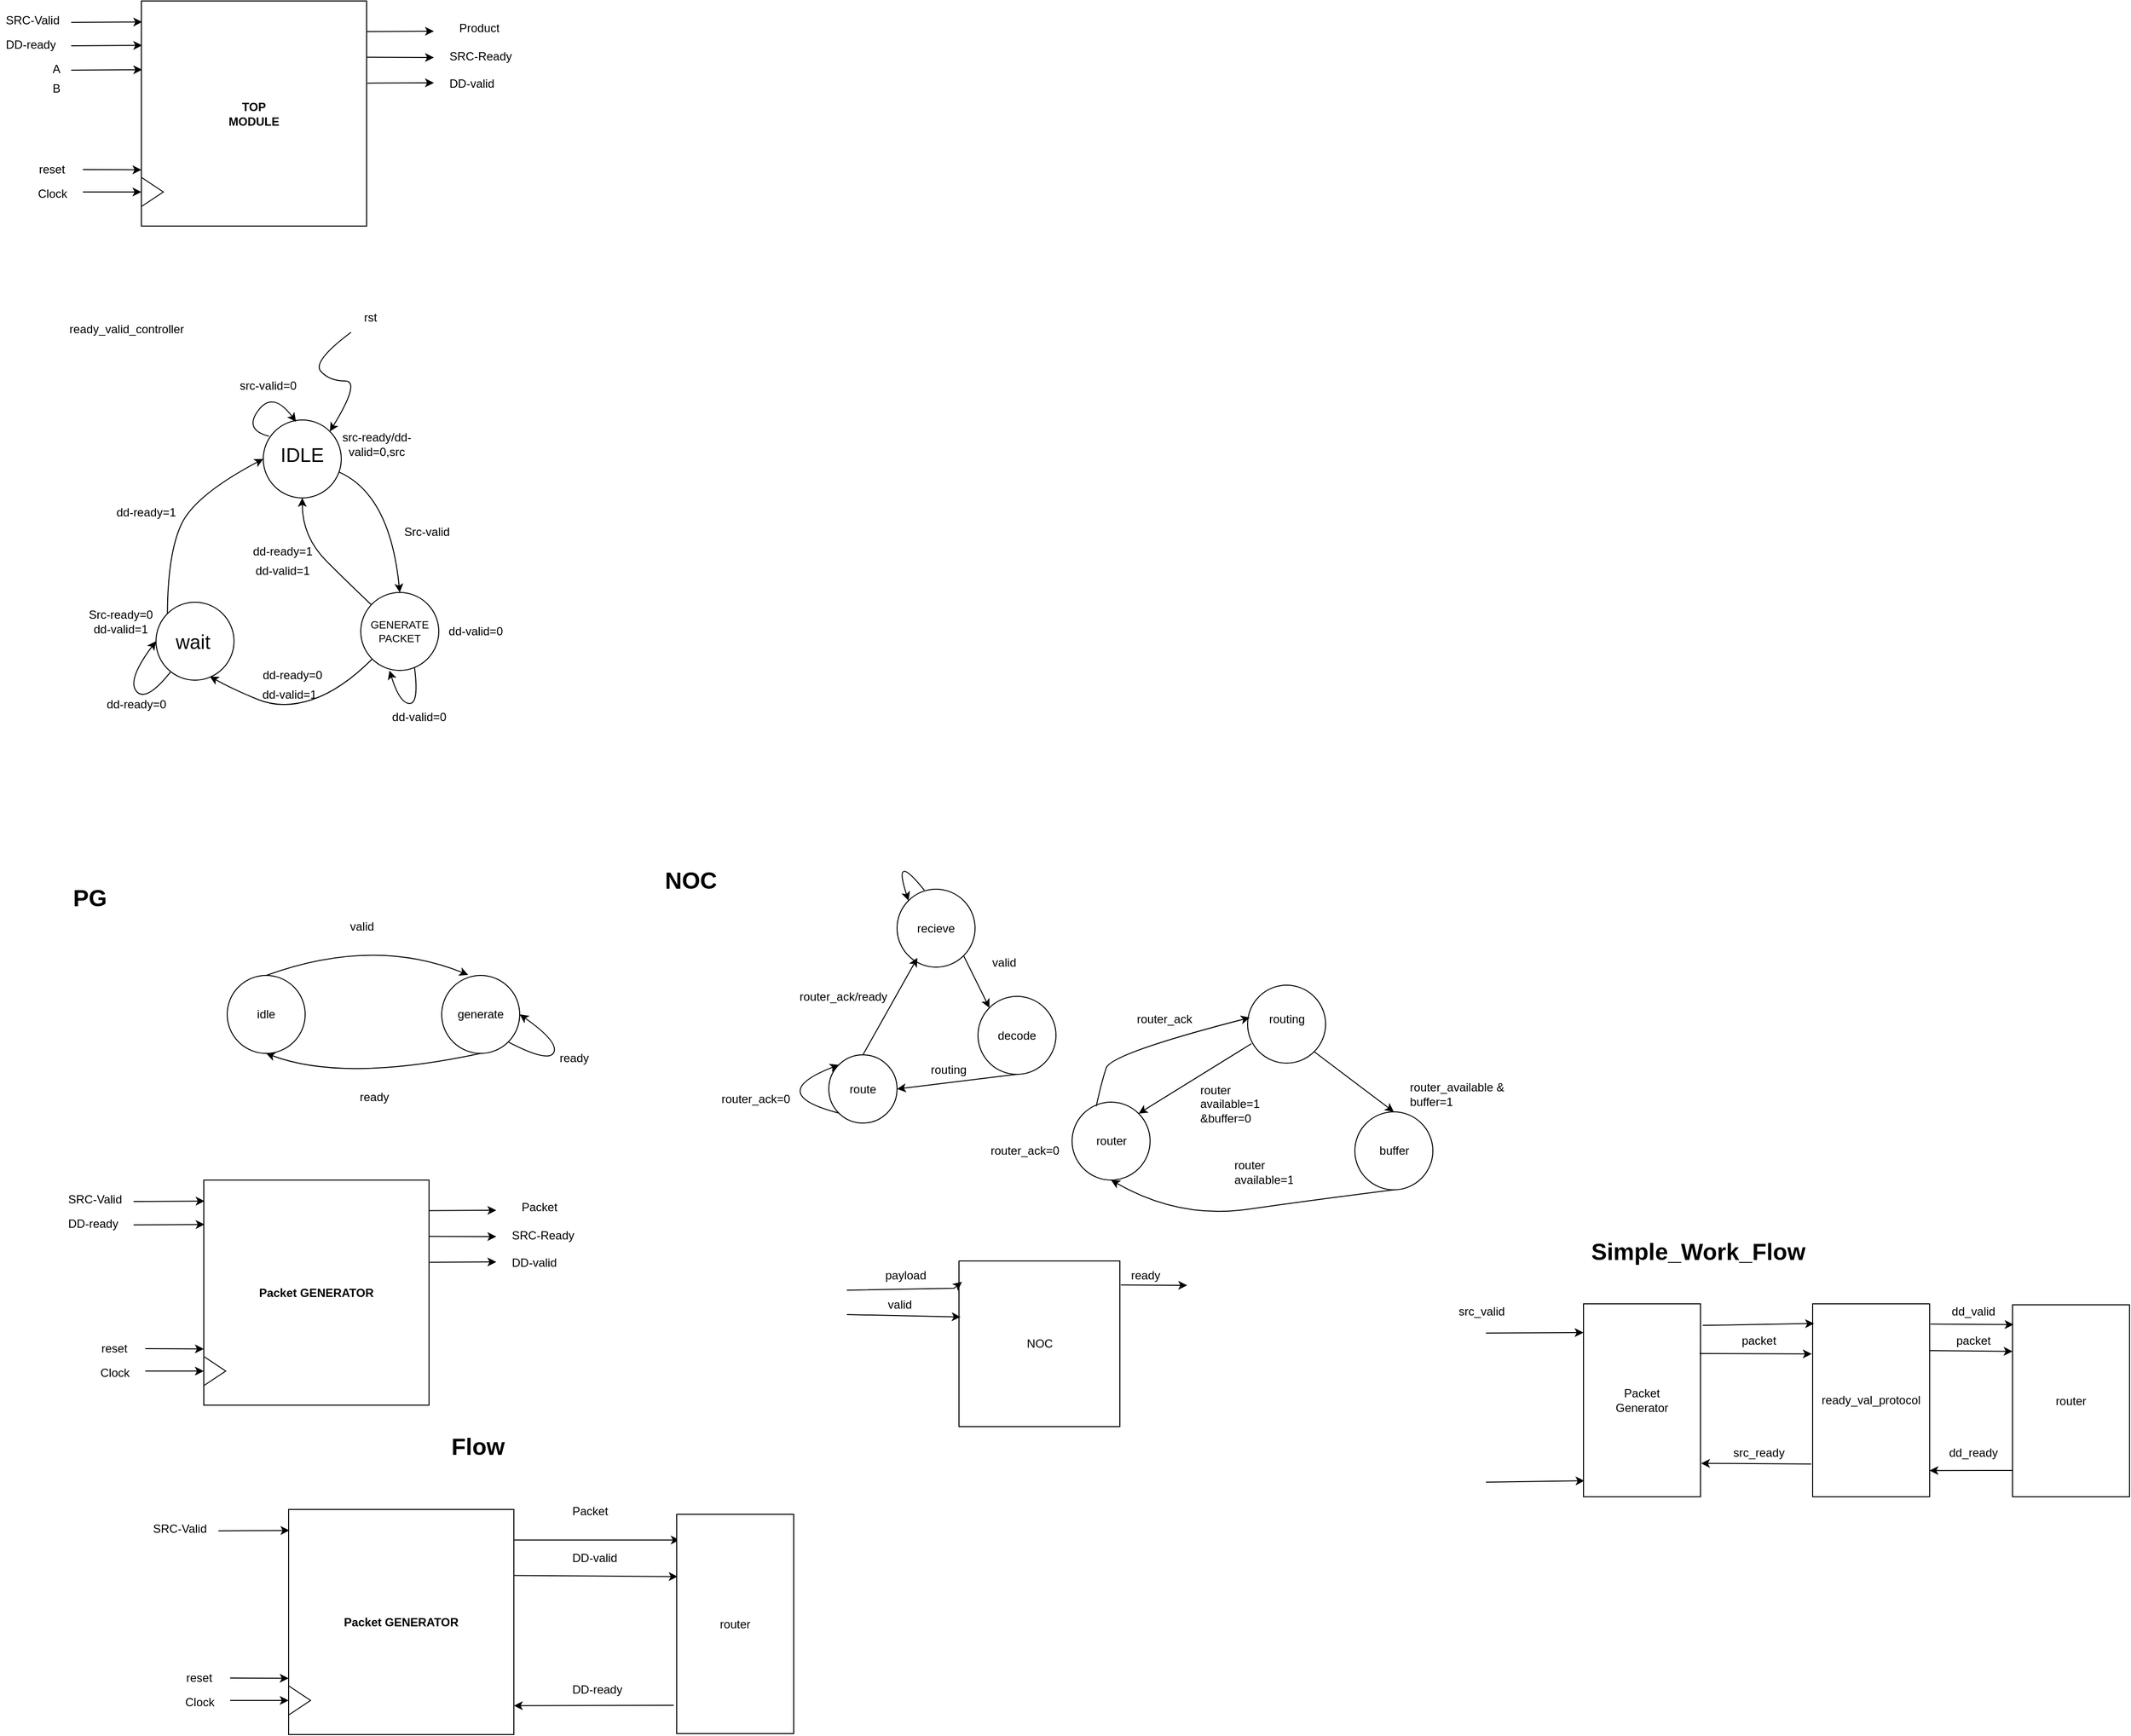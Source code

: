 <mxfile version="24.7.8" pages="2">
  <diagram id="k5SQIRsSS-ZeWZFTUOAK" name="Page-1">
    <mxGraphModel dx="650" dy="-304" grid="1" gridSize="10" guides="1" tooltips="1" connect="1" arrows="1" fold="1" page="1" pageScale="1" pageWidth="850" pageHeight="1100" math="0" shadow="0">
      <root>
        <mxCell id="0" />
        <mxCell id="1" parent="0" />
        <mxCell id="781n41KY0jJ_0NrH-mmT-1" value="TOP&lt;div&gt;MODULE&lt;/div&gt;" style="whiteSpace=wrap;html=1;aspect=fixed;fontStyle=1" vertex="1" parent="1">
          <mxGeometry x="1095" y="1350" width="231" height="231" as="geometry" />
        </mxCell>
        <mxCell id="781n41KY0jJ_0NrH-mmT-2" value="" style="triangle;whiteSpace=wrap;html=1;" vertex="1" parent="1">
          <mxGeometry x="1095" y="1531" width="22.5" height="30" as="geometry" />
        </mxCell>
        <mxCell id="781n41KY0jJ_0NrH-mmT-3" value="" style="endArrow=classic;html=1;rounded=0;entryX=0;entryY=0.5;entryDx=0;entryDy=0;" edge="1" parent="1" target="781n41KY0jJ_0NrH-mmT-2">
          <mxGeometry width="50" height="50" relative="1" as="geometry">
            <mxPoint x="1035" y="1546" as="sourcePoint" />
            <mxPoint x="1035" y="1540" as="targetPoint" />
          </mxGeometry>
        </mxCell>
        <mxCell id="781n41KY0jJ_0NrH-mmT-4" value="" style="endArrow=classic;html=1;rounded=0;entryX=0;entryY=0.75;entryDx=0;entryDy=0;" edge="1" parent="1" target="781n41KY0jJ_0NrH-mmT-1">
          <mxGeometry width="50" height="50" relative="1" as="geometry">
            <mxPoint x="1035" y="1523" as="sourcePoint" />
            <mxPoint x="1045" y="1481" as="targetPoint" />
          </mxGeometry>
        </mxCell>
        <mxCell id="781n41KY0jJ_0NrH-mmT-5" value="" style="endArrow=classic;html=1;rounded=0;exitX=0.999;exitY=0.136;exitDx=0;exitDy=0;exitPerimeter=0;" edge="1" parent="1" source="781n41KY0jJ_0NrH-mmT-1">
          <mxGeometry width="50" height="50" relative="1" as="geometry">
            <mxPoint x="1380" y="1440" as="sourcePoint" />
            <mxPoint x="1395" y="1381" as="targetPoint" />
          </mxGeometry>
        </mxCell>
        <mxCell id="781n41KY0jJ_0NrH-mmT-6" value="" style="endArrow=classic;html=1;rounded=0;exitX=1;exitY=0.25;exitDx=0;exitDy=0;" edge="1" parent="1" source="781n41KY0jJ_0NrH-mmT-1">
          <mxGeometry width="50" height="50" relative="1" as="geometry">
            <mxPoint x="1385" y="1490" as="sourcePoint" />
            <mxPoint x="1395" y="1408" as="targetPoint" />
          </mxGeometry>
        </mxCell>
        <mxCell id="781n41KY0jJ_0NrH-mmT-7" value="" style="endArrow=classic;html=1;rounded=0;exitX=1.003;exitY=0.365;exitDx=0;exitDy=0;exitPerimeter=0;" edge="1" parent="1" source="781n41KY0jJ_0NrH-mmT-1">
          <mxGeometry width="50" height="50" relative="1" as="geometry">
            <mxPoint x="1380" y="1510" as="sourcePoint" />
            <mxPoint x="1395" y="1434" as="targetPoint" />
          </mxGeometry>
        </mxCell>
        <mxCell id="781n41KY0jJ_0NrH-mmT-8" value="Product" style="text;strokeColor=none;fillColor=none;align=left;verticalAlign=middle;spacingLeft=4;spacingRight=4;overflow=hidden;points=[[0,0.5],[1,0.5]];portConstraint=eastwest;rotatable=0;whiteSpace=wrap;html=1;" vertex="1" parent="1">
          <mxGeometry x="1415" y="1363" width="80" height="30" as="geometry" />
        </mxCell>
        <mxCell id="781n41KY0jJ_0NrH-mmT-9" value="SRC-Ready" style="text;strokeColor=none;fillColor=none;align=left;verticalAlign=middle;spacingLeft=4;spacingRight=4;overflow=hidden;points=[[0,0.5],[1,0.5]];portConstraint=eastwest;rotatable=0;whiteSpace=wrap;html=1;" vertex="1" parent="1">
          <mxGeometry x="1405" y="1392" width="80" height="30" as="geometry" />
        </mxCell>
        <mxCell id="781n41KY0jJ_0NrH-mmT-10" value="DD-valid" style="text;strokeColor=none;fillColor=none;align=left;verticalAlign=middle;spacingLeft=4;spacingRight=4;overflow=hidden;points=[[0,0.5],[1,0.5]];portConstraint=eastwest;rotatable=0;whiteSpace=wrap;html=1;" vertex="1" parent="1">
          <mxGeometry x="1405" y="1420" width="80" height="30" as="geometry" />
        </mxCell>
        <mxCell id="781n41KY0jJ_0NrH-mmT-11" value="" style="endArrow=classic;html=1;rounded=0;entryX=0.012;entryY=0.617;entryDx=0;entryDy=0;entryPerimeter=0;" edge="1" parent="1">
          <mxGeometry width="50" height="50" relative="1" as="geometry">
            <mxPoint x="1023" y="1372" as="sourcePoint" />
            <mxPoint x="1095.772" y="1371.527" as="targetPoint" />
          </mxGeometry>
        </mxCell>
        <mxCell id="781n41KY0jJ_0NrH-mmT-12" value="" style="endArrow=classic;html=1;rounded=0;entryX=0.012;entryY=0.617;entryDx=0;entryDy=0;entryPerimeter=0;" edge="1" parent="1">
          <mxGeometry width="50" height="50" relative="1" as="geometry">
            <mxPoint x="1023" y="1396" as="sourcePoint" />
            <mxPoint x="1095.772" y="1395.527" as="targetPoint" />
          </mxGeometry>
        </mxCell>
        <mxCell id="781n41KY0jJ_0NrH-mmT-13" value="" style="endArrow=classic;html=1;rounded=0;entryX=0.012;entryY=0.617;entryDx=0;entryDy=0;entryPerimeter=0;" edge="1" parent="1">
          <mxGeometry width="50" height="50" relative="1" as="geometry">
            <mxPoint x="1023" y="1421" as="sourcePoint" />
            <mxPoint x="1095.772" y="1420.527" as="targetPoint" />
          </mxGeometry>
        </mxCell>
        <mxCell id="781n41KY0jJ_0NrH-mmT-15" value="Clock" style="text;strokeColor=none;fillColor=none;align=left;verticalAlign=middle;spacingLeft=4;spacingRight=4;overflow=hidden;points=[[0,0.5],[1,0.5]];portConstraint=eastwest;rotatable=0;whiteSpace=wrap;html=1;" vertex="1" parent="1">
          <mxGeometry x="983" y="1533" width="40" height="29" as="geometry" />
        </mxCell>
        <mxCell id="781n41KY0jJ_0NrH-mmT-16" value="reset" style="text;strokeColor=none;fillColor=none;align=left;verticalAlign=middle;spacingLeft=4;spacingRight=4;overflow=hidden;points=[[0,0.5],[1,0.5]];portConstraint=eastwest;rotatable=0;whiteSpace=wrap;html=1;" vertex="1" parent="1">
          <mxGeometry x="984" y="1508" width="40" height="29" as="geometry" />
        </mxCell>
        <mxCell id="781n41KY0jJ_0NrH-mmT-17" value="SRC-Valid" style="text;strokeColor=none;fillColor=none;align=left;verticalAlign=middle;spacingLeft=4;spacingRight=4;overflow=hidden;points=[[0,0.5],[1,0.5]];portConstraint=eastwest;rotatable=0;whiteSpace=wrap;html=1;" vertex="1" parent="1">
          <mxGeometry x="950" y="1355" width="80" height="30" as="geometry" />
        </mxCell>
        <mxCell id="781n41KY0jJ_0NrH-mmT-18" value="DD-ready" style="text;strokeColor=none;fillColor=none;align=left;verticalAlign=middle;spacingLeft=4;spacingRight=4;overflow=hidden;points=[[0,0.5],[1,0.5]];portConstraint=eastwest;rotatable=0;whiteSpace=wrap;html=1;" vertex="1" parent="1">
          <mxGeometry x="950" y="1380" width="64" height="30" as="geometry" />
        </mxCell>
        <mxCell id="781n41KY0jJ_0NrH-mmT-19" value="A" style="text;strokeColor=none;fillColor=none;align=left;verticalAlign=middle;spacingLeft=4;spacingRight=4;overflow=hidden;points=[[0,0.5],[1,0.5]];portConstraint=eastwest;rotatable=0;whiteSpace=wrap;html=1;" vertex="1" parent="1">
          <mxGeometry x="998" y="1410" width="25" height="20" as="geometry" />
        </mxCell>
        <mxCell id="781n41KY0jJ_0NrH-mmT-20" value="B" style="text;strokeColor=none;fillColor=none;align=left;verticalAlign=middle;spacingLeft=4;spacingRight=4;overflow=hidden;points=[[0,0.5],[1,0.5]];portConstraint=eastwest;rotatable=0;whiteSpace=wrap;html=1;" vertex="1" parent="1">
          <mxGeometry x="998" y="1430" width="25" height="20" as="geometry" />
        </mxCell>
        <mxCell id="781n41KY0jJ_0NrH-mmT-21" value="" style="ellipse;whiteSpace=wrap;html=1;aspect=fixed;" vertex="1" parent="1">
          <mxGeometry x="1220" y="1780" width="80" height="80" as="geometry" />
        </mxCell>
        <mxCell id="781n41KY0jJ_0NrH-mmT-22" value="" style="ellipse;whiteSpace=wrap;html=1;aspect=fixed;" vertex="1" parent="1">
          <mxGeometry x="1320" y="1957" width="80" height="80" as="geometry" />
        </mxCell>
        <mxCell id="781n41KY0jJ_0NrH-mmT-23" value="" style="ellipse;whiteSpace=wrap;html=1;aspect=fixed;" vertex="1" parent="1">
          <mxGeometry x="1110" y="1967" width="80" height="80" as="geometry" />
        </mxCell>
        <mxCell id="781n41KY0jJ_0NrH-mmT-24" value="" style="curved=1;endArrow=classic;html=1;rounded=0;exitX=0.975;exitY=0.67;exitDx=0;exitDy=0;exitPerimeter=0;entryX=0.5;entryY=0;entryDx=0;entryDy=0;" edge="1" parent="1" source="781n41KY0jJ_0NrH-mmT-21" target="781n41KY0jJ_0NrH-mmT-22">
          <mxGeometry width="50" height="50" relative="1" as="geometry">
            <mxPoint x="1360" y="1873" as="sourcePoint" />
            <mxPoint x="1410" y="1823" as="targetPoint" />
            <Array as="points">
              <mxPoint x="1350" y="1857" />
            </Array>
          </mxGeometry>
        </mxCell>
        <mxCell id="781n41KY0jJ_0NrH-mmT-25" value="" style="curved=1;endArrow=classic;html=1;rounded=0;entryX=0.69;entryY=0.953;entryDx=0;entryDy=0;entryPerimeter=0;" edge="1" parent="1" source="781n41KY0jJ_0NrH-mmT-22" target="781n41KY0jJ_0NrH-mmT-23">
          <mxGeometry width="50" height="50" relative="1" as="geometry">
            <mxPoint x="1220" y="2047" as="sourcePoint" />
            <mxPoint x="1270" y="1997" as="targetPoint" />
            <Array as="points">
              <mxPoint x="1300" y="2057" />
              <mxPoint x="1240" y="2077" />
              <mxPoint x="1190" y="2057" />
            </Array>
          </mxGeometry>
        </mxCell>
        <mxCell id="781n41KY0jJ_0NrH-mmT-26" value="" style="curved=1;endArrow=classic;html=1;rounded=0;entryX=0;entryY=0.5;entryDx=0;entryDy=0;exitX=0;exitY=0;exitDx=0;exitDy=0;" edge="1" parent="1" source="781n41KY0jJ_0NrH-mmT-23" target="781n41KY0jJ_0NrH-mmT-21">
          <mxGeometry width="50" height="50" relative="1" as="geometry">
            <mxPoint x="1080" y="1947" as="sourcePoint" />
            <mxPoint x="1170" y="1847" as="targetPoint" />
            <Array as="points">
              <mxPoint x="1122" y="1917" />
              <mxPoint x="1150" y="1857" />
            </Array>
          </mxGeometry>
        </mxCell>
        <mxCell id="781n41KY0jJ_0NrH-mmT-27" value="" style="curved=1;endArrow=classic;html=1;rounded=0;entryX=0;entryY=0.5;entryDx=0;entryDy=0;" edge="1" parent="1" source="781n41KY0jJ_0NrH-mmT-23" target="781n41KY0jJ_0NrH-mmT-23">
          <mxGeometry width="50" height="50" relative="1" as="geometry">
            <mxPoint x="1070" y="2097" as="sourcePoint" />
            <mxPoint x="1120" y="2047" as="targetPoint" />
            <Array as="points">
              <mxPoint x="1100" y="2070" />
              <mxPoint x="1080" y="2047" />
            </Array>
          </mxGeometry>
        </mxCell>
        <mxCell id="781n41KY0jJ_0NrH-mmT-28" value="" style="curved=1;endArrow=classic;html=1;rounded=0;entryX=0.42;entryY=0.023;entryDx=0;entryDy=0;entryPerimeter=0;exitX=0.073;exitY=0.208;exitDx=0;exitDy=0;exitPerimeter=0;" edge="1" parent="1" source="781n41KY0jJ_0NrH-mmT-21" target="781n41KY0jJ_0NrH-mmT-21">
          <mxGeometry width="50" height="50" relative="1" as="geometry">
            <mxPoint x="1220" y="1790" as="sourcePoint" />
            <mxPoint x="1260" y="1750" as="targetPoint" />
            <Array as="points">
              <mxPoint x="1200" y="1790" />
              <mxPoint x="1230" y="1750" />
            </Array>
          </mxGeometry>
        </mxCell>
        <mxCell id="781n41KY0jJ_0NrH-mmT-29" value="src-valid=0" style="text;html=1;align=center;verticalAlign=middle;whiteSpace=wrap;rounded=0;" vertex="1" parent="1">
          <mxGeometry x="1190" y="1730" width="70" height="30" as="geometry" />
        </mxCell>
        <mxCell id="781n41KY0jJ_0NrH-mmT-30" value="" style="curved=1;endArrow=classic;html=1;rounded=0;entryX=0.5;entryY=1;entryDx=0;entryDy=0;" edge="1" parent="1" source="781n41KY0jJ_0NrH-mmT-22" target="781n41KY0jJ_0NrH-mmT-21">
          <mxGeometry width="50" height="50" relative="1" as="geometry">
            <mxPoint x="1260" y="1950" as="sourcePoint" />
            <mxPoint x="1310" y="1900" as="targetPoint" />
            <Array as="points">
              <mxPoint x="1310" y="1950" />
              <mxPoint x="1260" y="1900" />
            </Array>
          </mxGeometry>
        </mxCell>
        <mxCell id="781n41KY0jJ_0NrH-mmT-32" value="" style="curved=1;endArrow=classic;html=1;rounded=0;entryX=1;entryY=0;entryDx=0;entryDy=0;" edge="1" parent="1" target="781n41KY0jJ_0NrH-mmT-21">
          <mxGeometry width="50" height="50" relative="1" as="geometry">
            <mxPoint x="1310" y="1690" as="sourcePoint" />
            <mxPoint x="1360" y="1650" as="targetPoint" />
            <Array as="points">
              <mxPoint x="1270" y="1720" />
              <mxPoint x="1288" y="1740" />
              <mxPoint x="1320" y="1740" />
            </Array>
          </mxGeometry>
        </mxCell>
        <mxCell id="781n41KY0jJ_0NrH-mmT-33" value="rst" style="text;html=1;align=center;verticalAlign=middle;whiteSpace=wrap;rounded=0;" vertex="1" parent="1">
          <mxGeometry x="1300" y="1660" width="60" height="30" as="geometry" />
        </mxCell>
        <mxCell id="781n41KY0jJ_0NrH-mmT-34" value="Src-valid" style="text;html=1;align=center;verticalAlign=middle;whiteSpace=wrap;rounded=0;" vertex="1" parent="1">
          <mxGeometry x="1348" y="1880" width="80" height="30" as="geometry" />
        </mxCell>
        <mxCell id="781n41KY0jJ_0NrH-mmT-35" value="&lt;div&gt;dd-valid=0&lt;/div&gt;" style="text;html=1;align=center;verticalAlign=middle;whiteSpace=wrap;rounded=0;" vertex="1" parent="1">
          <mxGeometry x="1378" y="1982" width="120" height="30" as="geometry" />
        </mxCell>
        <mxCell id="781n41KY0jJ_0NrH-mmT-36" value="dd-ready=1" style="text;html=1;align=center;verticalAlign=middle;whiteSpace=wrap;rounded=0;" vertex="1" parent="1">
          <mxGeometry x="1200" y="1900" width="80" height="30" as="geometry" />
        </mxCell>
        <mxCell id="781n41KY0jJ_0NrH-mmT-37" value="dd-valid=1" style="text;html=1;align=center;verticalAlign=middle;whiteSpace=wrap;rounded=0;" vertex="1" parent="1">
          <mxGeometry x="1200" y="1920" width="80" height="30" as="geometry" />
        </mxCell>
        <mxCell id="781n41KY0jJ_0NrH-mmT-38" value="src-ready/&lt;span style=&quot;background-color: initial;&quot;&gt;dd-valid=0,src&lt;/span&gt;" style="text;html=1;align=center;verticalAlign=middle;whiteSpace=wrap;rounded=0;" vertex="1" parent="1">
          <mxGeometry x="1290" y="1790" width="93" height="30" as="geometry" />
        </mxCell>
        <mxCell id="781n41KY0jJ_0NrH-mmT-39" value="IDLE" style="text;html=1;align=center;verticalAlign=middle;whiteSpace=wrap;rounded=0;fontSize=20;" vertex="1" parent="1">
          <mxGeometry x="1230" y="1800" width="60" height="30" as="geometry" />
        </mxCell>
        <mxCell id="781n41KY0jJ_0NrH-mmT-40" value="GENERATE&lt;div style=&quot;font-size: 11px;&quot;&gt;PACKET&lt;/div&gt;" style="text;html=1;align=center;verticalAlign=middle;whiteSpace=wrap;rounded=0;fontSize=11;" vertex="1" parent="1">
          <mxGeometry x="1335" y="1988" width="50" height="18" as="geometry" />
        </mxCell>
        <mxCell id="781n41KY0jJ_0NrH-mmT-42" value="wait" style="text;html=1;align=center;verticalAlign=middle;whiteSpace=wrap;rounded=0;fontSize=20;" vertex="1" parent="1">
          <mxGeometry x="1117.5" y="1992" width="60" height="30" as="geometry" />
        </mxCell>
        <mxCell id="781n41KY0jJ_0NrH-mmT-43" value="" style="curved=1;endArrow=classic;html=1;rounded=0;exitX=0.688;exitY=0.943;exitDx=0;exitDy=0;exitPerimeter=0;entryX=0.368;entryY=0.99;entryDx=0;entryDy=0;entryPerimeter=0;" edge="1" parent="1">
          <mxGeometry width="50" height="50" relative="1" as="geometry">
            <mxPoint x="1375.04" y="2033.44" as="sourcePoint" />
            <mxPoint x="1349.44" y="2037.2" as="targetPoint" />
            <Array as="points">
              <mxPoint x="1380" y="2071" />
              <mxPoint x="1360" y="2071" />
            </Array>
          </mxGeometry>
        </mxCell>
        <mxCell id="781n41KY0jJ_0NrH-mmT-44" value="dd-valid=0" style="text;html=1;align=center;verticalAlign=middle;whiteSpace=wrap;rounded=0;" vertex="1" parent="1">
          <mxGeometry x="1340" y="2070" width="80" height="30" as="geometry" />
        </mxCell>
        <mxCell id="781n41KY0jJ_0NrH-mmT-45" value="dd-valid=1" style="text;html=1;align=center;verticalAlign=middle;whiteSpace=wrap;rounded=0;" vertex="1" parent="1">
          <mxGeometry x="1207" y="2047" width="80" height="30" as="geometry" />
        </mxCell>
        <mxCell id="781n41KY0jJ_0NrH-mmT-46" value="dd-ready=0" style="text;html=1;align=center;verticalAlign=middle;whiteSpace=wrap;rounded=0;" vertex="1" parent="1">
          <mxGeometry x="1210" y="2027" width="80" height="30" as="geometry" />
        </mxCell>
        <mxCell id="781n41KY0jJ_0NrH-mmT-48" value="Src-ready=0&lt;div&gt;dd-valid=1&lt;/div&gt;" style="text;html=1;align=center;verticalAlign=middle;whiteSpace=wrap;rounded=0;" vertex="1" parent="1">
          <mxGeometry x="1014" y="1972" width="120" height="30" as="geometry" />
        </mxCell>
        <mxCell id="781n41KY0jJ_0NrH-mmT-49" value="dd-ready=0" style="text;html=1;align=center;verticalAlign=middle;whiteSpace=wrap;rounded=0;" vertex="1" parent="1">
          <mxGeometry x="1050" y="2057" width="80" height="30" as="geometry" />
        </mxCell>
        <mxCell id="781n41KY0jJ_0NrH-mmT-50" value="dd-ready=1" style="text;html=1;align=center;verticalAlign=middle;whiteSpace=wrap;rounded=0;" vertex="1" parent="1">
          <mxGeometry x="1060" y="1860" width="80" height="30" as="geometry" />
        </mxCell>
        <mxCell id="781n41KY0jJ_0NrH-mmT-51" value="Packet&lt;div&gt;Generator&lt;/div&gt;" style="rounded=0;whiteSpace=wrap;html=1;" vertex="1" parent="1">
          <mxGeometry x="2574" y="2687" width="120" height="198" as="geometry" />
        </mxCell>
        <mxCell id="781n41KY0jJ_0NrH-mmT-52" value="ready_val_protocol" style="rounded=0;whiteSpace=wrap;html=1;" vertex="1" parent="1">
          <mxGeometry x="2809" y="2687" width="120" height="198" as="geometry" />
        </mxCell>
        <mxCell id="781n41KY0jJ_0NrH-mmT-53" value="router" style="rounded=0;whiteSpace=wrap;html=1;" vertex="1" parent="1">
          <mxGeometry x="3014" y="2688" width="120" height="197" as="geometry" />
        </mxCell>
        <mxCell id="781n41KY0jJ_0NrH-mmT-56" value="" style="endArrow=classic;html=1;rounded=0;entryX=1.005;entryY=0.827;entryDx=0;entryDy=0;entryPerimeter=0;exitX=-0.012;exitY=0.83;exitDx=0;exitDy=0;exitPerimeter=0;" edge="1" parent="1" source="781n41KY0jJ_0NrH-mmT-52" target="781n41KY0jJ_0NrH-mmT-51">
          <mxGeometry width="50" height="50" relative="1" as="geometry">
            <mxPoint x="2774" y="2945" as="sourcePoint" />
            <mxPoint x="2824" y="2895" as="targetPoint" />
          </mxGeometry>
        </mxCell>
        <mxCell id="781n41KY0jJ_0NrH-mmT-57" value="" style="endArrow=classic;html=1;rounded=0;exitX=0.992;exitY=0.202;exitDx=0;exitDy=0;exitPerimeter=0;entryX=-0.008;entryY=0.204;entryDx=0;entryDy=0;entryPerimeter=0;" edge="1" parent="1">
          <mxGeometry width="50" height="50" relative="1" as="geometry">
            <mxPoint x="2693.04" y="2737.996" as="sourcePoint" />
            <mxPoint x="2808.04" y="2738.392" as="targetPoint" />
          </mxGeometry>
        </mxCell>
        <mxCell id="781n41KY0jJ_0NrH-mmT-59" value="packet" style="text;html=1;align=center;verticalAlign=middle;whiteSpace=wrap;rounded=0;" vertex="1" parent="1">
          <mxGeometry x="2724" y="2710" width="60" height="30" as="geometry" />
        </mxCell>
        <mxCell id="781n41KY0jJ_0NrH-mmT-60" value="src_ready" style="text;html=1;align=center;verticalAlign=middle;whiteSpace=wrap;rounded=0;" vertex="1" parent="1">
          <mxGeometry x="2724" y="2825" width="60" height="30" as="geometry" />
        </mxCell>
        <mxCell id="781n41KY0jJ_0NrH-mmT-61" value="dd_valid" style="text;html=1;align=center;verticalAlign=middle;whiteSpace=wrap;rounded=0;" vertex="1" parent="1">
          <mxGeometry x="2944" y="2680" width="60" height="30" as="geometry" />
        </mxCell>
        <mxCell id="781n41KY0jJ_0NrH-mmT-62" value="" style="endArrow=classic;html=1;rounded=0;exitX=0.99;exitY=0.105;exitDx=0;exitDy=0;exitPerimeter=0;entryX=-0.008;entryY=0.103;entryDx=0;entryDy=0;entryPerimeter=0;" edge="1" parent="1">
          <mxGeometry width="50" height="50" relative="1" as="geometry">
            <mxPoint x="2929.8" y="2707.79" as="sourcePoint" />
            <mxPoint x="3015.04" y="2708.291" as="targetPoint" />
          </mxGeometry>
        </mxCell>
        <mxCell id="781n41KY0jJ_0NrH-mmT-63" value="" style="endArrow=classic;html=1;rounded=0;exitX=0.005;exitY=0.863;exitDx=0;exitDy=0;exitPerimeter=0;entryX=0.999;entryY=0.864;entryDx=0;entryDy=0;entryPerimeter=0;" edge="1" parent="1" source="781n41KY0jJ_0NrH-mmT-53" target="781n41KY0jJ_0NrH-mmT-52">
          <mxGeometry width="50" height="50" relative="1" as="geometry">
            <mxPoint x="2884" y="2825" as="sourcePoint" />
            <mxPoint x="2934" y="2775" as="targetPoint" />
          </mxGeometry>
        </mxCell>
        <mxCell id="781n41KY0jJ_0NrH-mmT-64" value="dd_ready" style="text;html=1;align=center;verticalAlign=middle;whiteSpace=wrap;rounded=0;" vertex="1" parent="1">
          <mxGeometry x="2944" y="2825" width="60" height="30" as="geometry" />
        </mxCell>
        <mxCell id="781n41KY0jJ_0NrH-mmT-65" value="" style="endArrow=classic;html=1;rounded=0;exitX=0.992;exitY=0.199;exitDx=0;exitDy=0;exitPerimeter=0;entryX=-0.003;entryY=0.199;entryDx=0;entryDy=0;entryPerimeter=0;" edge="1" parent="1">
          <mxGeometry width="50" height="50" relative="1" as="geometry">
            <mxPoint x="2928.4" y="2735.002" as="sourcePoint" />
            <mxPoint x="3014" y="2735.803" as="targetPoint" />
          </mxGeometry>
        </mxCell>
        <mxCell id="781n41KY0jJ_0NrH-mmT-66" value="packet" style="text;html=1;align=center;verticalAlign=middle;whiteSpace=wrap;rounded=0;" vertex="1" parent="1">
          <mxGeometry x="2954" y="2715" width="40" height="20" as="geometry" />
        </mxCell>
        <mxCell id="781n41KY0jJ_0NrH-mmT-97" value="buffer" style="ellipse;whiteSpace=wrap;html=1;aspect=fixed;" vertex="1" parent="1">
          <mxGeometry x="2339.5" y="2490" width="80" height="80" as="geometry" />
        </mxCell>
        <mxCell id="781n41KY0jJ_0NrH-mmT-125" value="router&lt;div&gt;available=1 &amp;amp;buffer=0&lt;/div&gt;" style="text;strokeColor=none;fillColor=none;align=left;verticalAlign=middle;spacingLeft=4;spacingRight=4;overflow=hidden;points=[[0,0.5],[1,0.5]];portConstraint=eastwest;rotatable=0;whiteSpace=wrap;html=1;" vertex="1" parent="1">
          <mxGeometry x="2174.5" y="2450" width="80" height="63" as="geometry" />
        </mxCell>
        <mxCell id="781n41KY0jJ_0NrH-mmT-126" value="router" style="ellipse;whiteSpace=wrap;html=1;aspect=fixed;" vertex="1" parent="1">
          <mxGeometry x="2049.5" y="2480" width="80" height="80" as="geometry" />
        </mxCell>
        <mxCell id="781n41KY0jJ_0NrH-mmT-127" value="" style="curved=1;endArrow=classic;html=1;rounded=0;entryX=0.5;entryY=1;entryDx=0;entryDy=0;exitX=0.5;exitY=1;exitDx=0;exitDy=0;" edge="1" parent="1" source="781n41KY0jJ_0NrH-mmT-97" target="781n41KY0jJ_0NrH-mmT-126">
          <mxGeometry width="50" height="50" relative="1" as="geometry">
            <mxPoint x="2269.5" y="2650" as="sourcePoint" />
            <mxPoint x="2284.5" y="2620" as="targetPoint" />
            <Array as="points">
              <mxPoint x="2299.5" y="2580" />
              <mxPoint x="2159.5" y="2600" />
            </Array>
          </mxGeometry>
        </mxCell>
        <mxCell id="781n41KY0jJ_0NrH-mmT-131" value="" style="curved=1;endArrow=classic;html=1;rounded=0;entryX=1;entryY=0;entryDx=0;entryDy=0;exitX=0.05;exitY=0.75;exitDx=0;exitDy=0;exitPerimeter=0;" edge="1" parent="1" source="781n41KY0jJ_0NrH-mmT-164" target="781n41KY0jJ_0NrH-mmT-126">
          <mxGeometry width="50" height="50" relative="1" as="geometry">
            <mxPoint x="2199.5" y="2410" as="sourcePoint" />
            <mxPoint x="2259.5" y="2224" as="targetPoint" />
            <Array as="points" />
          </mxGeometry>
        </mxCell>
        <mxCell id="781n41KY0jJ_0NrH-mmT-132" value="" style="curved=1;endArrow=classic;html=1;rounded=0;entryX=0.5;entryY=0;entryDx=0;entryDy=0;exitX=1;exitY=1;exitDx=0;exitDy=0;" edge="1" parent="1" source="781n41KY0jJ_0NrH-mmT-164" target="781n41KY0jJ_0NrH-mmT-97">
          <mxGeometry width="50" height="50" relative="1" as="geometry">
            <mxPoint x="2360.5" y="2430" as="sourcePoint" />
            <mxPoint x="2339.5" y="2300" as="targetPoint" />
            <Array as="points" />
          </mxGeometry>
        </mxCell>
        <mxCell id="781n41KY0jJ_0NrH-mmT-136" value="&lt;div&gt;&lt;br&gt;&lt;/div&gt;&lt;div&gt;router_available &amp;amp; buffer=1&lt;/div&gt;" style="text;strokeColor=none;fillColor=none;align=left;verticalAlign=middle;spacingLeft=4;spacingRight=4;overflow=hidden;points=[[0,0.5],[1,0.5]];portConstraint=eastwest;rotatable=0;whiteSpace=wrap;html=1;" vertex="1" parent="1">
          <mxGeometry x="2389.5" y="2440" width="110" height="50" as="geometry" />
        </mxCell>
        <mxCell id="781n41KY0jJ_0NrH-mmT-137" value="router&lt;div&gt;available=1&lt;/div&gt;" style="text;strokeColor=none;fillColor=none;align=left;verticalAlign=middle;spacingLeft=4;spacingRight=4;overflow=hidden;points=[[0,0.5],[1,0.5]];portConstraint=eastwest;rotatable=0;whiteSpace=wrap;html=1;" vertex="1" parent="1">
          <mxGeometry x="2209.5" y="2520" width="70" height="63" as="geometry" />
        </mxCell>
        <mxCell id="781n41KY0jJ_0NrH-mmT-139" value="ready_valid_controller" style="text;html=1;align=center;verticalAlign=middle;whiteSpace=wrap;rounded=0;" vertex="1" parent="1">
          <mxGeometry x="1020" y="1674" width="120" height="26" as="geometry" />
        </mxCell>
        <mxCell id="781n41KY0jJ_0NrH-mmT-149" value="recieve" style="ellipse;whiteSpace=wrap;html=1;aspect=fixed;" vertex="1" parent="1">
          <mxGeometry x="1870" y="2261.5" width="80" height="80" as="geometry" />
        </mxCell>
        <mxCell id="781n41KY0jJ_0NrH-mmT-150" value="decode" style="ellipse;whiteSpace=wrap;html=1;aspect=fixed;" vertex="1" parent="1">
          <mxGeometry x="1953" y="2371.5" width="80" height="80" as="geometry" />
        </mxCell>
        <mxCell id="781n41KY0jJ_0NrH-mmT-151" value="" style="curved=1;endArrow=classic;html=1;rounded=0;exitX=0.35;exitY=0.013;exitDx=0;exitDy=0;exitPerimeter=0;entryX=0;entryY=0;entryDx=0;entryDy=0;" edge="1" parent="1" source="781n41KY0jJ_0NrH-mmT-149" target="781n41KY0jJ_0NrH-mmT-149">
          <mxGeometry width="50" height="50" relative="1" as="geometry">
            <mxPoint x="1865" y="2271.5" as="sourcePoint" />
            <mxPoint x="1915" y="2221.5" as="targetPoint" />
            <Array as="points">
              <mxPoint x="1865" y="2221.5" />
            </Array>
          </mxGeometry>
        </mxCell>
        <mxCell id="781n41KY0jJ_0NrH-mmT-152" value="valid" style="text;html=1;align=center;verticalAlign=middle;whiteSpace=wrap;rounded=0;" vertex="1" parent="1">
          <mxGeometry x="1950" y="2321.5" width="60" height="30" as="geometry" />
        </mxCell>
        <mxCell id="781n41KY0jJ_0NrH-mmT-153" value="" style="endArrow=classic;html=1;rounded=0;exitX=1;exitY=1;exitDx=0;exitDy=0;entryX=0;entryY=0;entryDx=0;entryDy=0;" edge="1" parent="1" source="781n41KY0jJ_0NrH-mmT-149" target="781n41KY0jJ_0NrH-mmT-150">
          <mxGeometry width="50" height="50" relative="1" as="geometry">
            <mxPoint x="2000" y="2431.5" as="sourcePoint" />
            <mxPoint x="2050" y="2381.5" as="targetPoint" />
          </mxGeometry>
        </mxCell>
        <mxCell id="781n41KY0jJ_0NrH-mmT-156" value="route" style="ellipse;whiteSpace=wrap;html=1;aspect=fixed;" vertex="1" parent="1">
          <mxGeometry x="1800" y="2431.5" width="70" height="70" as="geometry" />
        </mxCell>
        <mxCell id="781n41KY0jJ_0NrH-mmT-157" value="" style="endArrow=classic;html=1;rounded=0;exitX=0.5;exitY=1;exitDx=0;exitDy=0;entryX=1;entryY=0.5;entryDx=0;entryDy=0;" edge="1" parent="1" source="781n41KY0jJ_0NrH-mmT-150" target="781n41KY0jJ_0NrH-mmT-156">
          <mxGeometry width="50" height="50" relative="1" as="geometry">
            <mxPoint x="2080" y="2521.5" as="sourcePoint" />
            <mxPoint x="2130" y="2471.5" as="targetPoint" />
          </mxGeometry>
        </mxCell>
        <mxCell id="781n41KY0jJ_0NrH-mmT-158" value="" style="endArrow=classic;html=1;rounded=0;exitX=0.5;exitY=0;exitDx=0;exitDy=0;entryX=0.26;entryY=0.882;entryDx=0;entryDy=0;entryPerimeter=0;" edge="1" parent="1" source="781n41KY0jJ_0NrH-mmT-156" target="781n41KY0jJ_0NrH-mmT-149">
          <mxGeometry width="50" height="50" relative="1" as="geometry">
            <mxPoint x="1940" y="2441.5" as="sourcePoint" />
            <mxPoint x="1990" y="2391.5" as="targetPoint" />
          </mxGeometry>
        </mxCell>
        <mxCell id="781n41KY0jJ_0NrH-mmT-161" value="" style="curved=1;endArrow=classic;html=1;rounded=0;entryX=0;entryY=0;entryDx=0;entryDy=0;exitX=0;exitY=1;exitDx=0;exitDy=0;" edge="1" parent="1" source="781n41KY0jJ_0NrH-mmT-156" target="781n41KY0jJ_0NrH-mmT-156">
          <mxGeometry width="50" height="50" relative="1" as="geometry">
            <mxPoint x="1734" y="2521.5" as="sourcePoint" />
            <mxPoint x="1784" y="2471.5" as="targetPoint" />
            <Array as="points">
              <mxPoint x="1734" y="2471.5" />
            </Array>
          </mxGeometry>
        </mxCell>
        <mxCell id="781n41KY0jJ_0NrH-mmT-162" value="router_ack=0" style="text;strokeColor=none;fillColor=none;align=left;verticalAlign=middle;spacingLeft=4;spacingRight=4;overflow=hidden;points=[[0,0.5],[1,0.5]];portConstraint=eastwest;rotatable=0;whiteSpace=wrap;html=1;" vertex="1" parent="1">
          <mxGeometry x="1684" y="2461.5" width="80" height="30" as="geometry" />
        </mxCell>
        <mxCell id="781n41KY0jJ_0NrH-mmT-163" value="router_ack/ready" style="text;strokeColor=none;fillColor=none;align=left;verticalAlign=middle;spacingLeft=4;spacingRight=4;overflow=hidden;points=[[0,0.5],[1,0.5]];portConstraint=eastwest;rotatable=0;whiteSpace=wrap;html=1;" vertex="1" parent="1">
          <mxGeometry x="1764" y="2351.5" width="113" height="40" as="geometry" />
        </mxCell>
        <mxCell id="781n41KY0jJ_0NrH-mmT-164" value="" style="ellipse;whiteSpace=wrap;html=1;aspect=fixed;" vertex="1" parent="1">
          <mxGeometry x="2229.5" y="2360" width="80" height="80" as="geometry" />
        </mxCell>
        <mxCell id="781n41KY0jJ_0NrH-mmT-166" value="router_ack=0" style="text;strokeColor=none;fillColor=none;align=left;verticalAlign=middle;spacingLeft=4;spacingRight=4;overflow=hidden;points=[[0,0.5],[1,0.5]];portConstraint=eastwest;rotatable=0;whiteSpace=wrap;html=1;" vertex="1" parent="1">
          <mxGeometry x="1960" y="2515" width="80" height="30" as="geometry" />
        </mxCell>
        <mxCell id="781n41KY0jJ_0NrH-mmT-167" value="router_ack" style="text;strokeColor=none;fillColor=none;align=left;verticalAlign=middle;spacingLeft=4;spacingRight=4;overflow=hidden;points=[[0,0.5],[1,0.5]];portConstraint=eastwest;rotatable=0;whiteSpace=wrap;html=1;" vertex="1" parent="1">
          <mxGeometry x="2110" y="2380" width="80" height="30" as="geometry" />
        </mxCell>
        <mxCell id="781n41KY0jJ_0NrH-mmT-168" value="routing" style="text;html=1;align=center;verticalAlign=middle;whiteSpace=wrap;rounded=0;" vertex="1" parent="1">
          <mxGeometry x="2239.5" y="2380" width="60" height="30" as="geometry" />
        </mxCell>
        <mxCell id="781n41KY0jJ_0NrH-mmT-169" value="routing" style="text;html=1;align=center;verticalAlign=middle;whiteSpace=wrap;rounded=0;" vertex="1" parent="1">
          <mxGeometry x="1893" y="2431.5" width="60" height="30" as="geometry" />
        </mxCell>
        <mxCell id="781n41KY0jJ_0NrH-mmT-170" value="" style="curved=1;endArrow=classic;html=1;rounded=0;exitX=0.31;exitY=0.053;exitDx=0;exitDy=0;exitPerimeter=0;entryX=0.028;entryY=0.416;entryDx=0;entryDy=0;entryPerimeter=0;" edge="1" parent="1" source="781n41KY0jJ_0NrH-mmT-126" target="781n41KY0jJ_0NrH-mmT-164">
          <mxGeometry width="50" height="50" relative="1" as="geometry">
            <mxPoint x="2089.5" y="2480" as="sourcePoint" />
            <mxPoint x="2139.5" y="2430" as="targetPoint" />
            <Array as="points">
              <mxPoint x="2079.5" y="2460" />
              <mxPoint x="2089.5" y="2430" />
            </Array>
          </mxGeometry>
        </mxCell>
        <mxCell id="781n41KY0jJ_0NrH-mmT-171" value="&lt;h1 style=&quot;margin-top: 0px;&quot;&gt;NOC&lt;/h1&gt;" style="text;html=1;whiteSpace=wrap;overflow=hidden;rounded=0;" vertex="1" parent="1">
          <mxGeometry x="1630" y="2231.5" width="120" height="50" as="geometry" />
        </mxCell>
        <mxCell id="781n41KY0jJ_0NrH-mmT-172" value="&lt;h1 style=&quot;margin-top: 0px;&quot;&gt;PG&lt;/h1&gt;" style="text;html=1;whiteSpace=wrap;overflow=hidden;rounded=0;" vertex="1" parent="1">
          <mxGeometry x="1023" y="2250" width="60" height="50" as="geometry" />
        </mxCell>
        <mxCell id="781n41KY0jJ_0NrH-mmT-173" value="NOC" style="rounded=0;whiteSpace=wrap;html=1;" vertex="1" parent="1">
          <mxGeometry x="1933.5" y="2643" width="165" height="170" as="geometry" />
        </mxCell>
        <mxCell id="781n41KY0jJ_0NrH-mmT-174" value="" style="endArrow=classic;html=1;rounded=0;entryX=0.018;entryY=0.126;entryDx=0;entryDy=0;entryPerimeter=0;" edge="1" parent="1" target="781n41KY0jJ_0NrH-mmT-173">
          <mxGeometry width="50" height="50" relative="1" as="geometry">
            <mxPoint x="1818.5" y="2673" as="sourcePoint" />
            <mxPoint x="1778.5" y="2683" as="targetPoint" />
            <Array as="points">
              <mxPoint x="1928.5" y="2671" />
            </Array>
          </mxGeometry>
        </mxCell>
        <mxCell id="781n41KY0jJ_0NrH-mmT-175" value="payload" style="text;html=1;align=center;verticalAlign=middle;whiteSpace=wrap;rounded=0;" vertex="1" parent="1">
          <mxGeometry x="1848.5" y="2643" width="60" height="30" as="geometry" />
        </mxCell>
        <mxCell id="781n41KY0jJ_0NrH-mmT-176" value="" style="endArrow=classic;html=1;rounded=0;entryX=0.01;entryY=0.338;entryDx=0;entryDy=0;entryPerimeter=0;" edge="1" parent="1" target="781n41KY0jJ_0NrH-mmT-173">
          <mxGeometry width="50" height="50" relative="1" as="geometry">
            <mxPoint x="1818.5" y="2698" as="sourcePoint" />
            <mxPoint x="1879" y="2743" as="targetPoint" />
          </mxGeometry>
        </mxCell>
        <mxCell id="781n41KY0jJ_0NrH-mmT-177" value="valid" style="text;html=1;align=center;verticalAlign=middle;whiteSpace=wrap;rounded=0;" vertex="1" parent="1">
          <mxGeometry x="1842.5" y="2673" width="60" height="30" as="geometry" />
        </mxCell>
        <mxCell id="781n41KY0jJ_0NrH-mmT-178" value="" style="endArrow=classic;html=1;rounded=0;exitX=1.012;exitY=0.112;exitDx=0;exitDy=0;exitPerimeter=0;" edge="1" parent="1">
          <mxGeometry width="50" height="50" relative="1" as="geometry">
            <mxPoint x="2099.48" y="2667.64" as="sourcePoint" />
            <mxPoint x="2167.5" y="2668" as="targetPoint" />
          </mxGeometry>
        </mxCell>
        <mxCell id="781n41KY0jJ_0NrH-mmT-179" value="ready" style="text;strokeColor=none;fillColor=none;align=left;verticalAlign=middle;spacingLeft=4;spacingRight=4;overflow=hidden;points=[[0,0.5],[1,0.5]];portConstraint=eastwest;rotatable=0;whiteSpace=wrap;html=1;" vertex="1" parent="1">
          <mxGeometry x="2103.5" y="2643" width="50" height="30" as="geometry" />
        </mxCell>
        <mxCell id="781n41KY0jJ_0NrH-mmT-180" value="idle" style="ellipse;whiteSpace=wrap;html=1;aspect=fixed;" vertex="1" parent="1">
          <mxGeometry x="1183" y="2350" width="80" height="80" as="geometry" />
        </mxCell>
        <mxCell id="781n41KY0jJ_0NrH-mmT-181" value="generate" style="ellipse;whiteSpace=wrap;html=1;aspect=fixed;" vertex="1" parent="1">
          <mxGeometry x="1403" y="2350" width="80" height="80" as="geometry" />
        </mxCell>
        <mxCell id="781n41KY0jJ_0NrH-mmT-183" value="" style="curved=1;endArrow=classic;html=1;rounded=0;exitX=0.5;exitY=0;exitDx=0;exitDy=0;entryX=0.34;entryY=-0.007;entryDx=0;entryDy=0;entryPerimeter=0;" edge="1" parent="1" source="781n41KY0jJ_0NrH-mmT-180" target="781n41KY0jJ_0NrH-mmT-181">
          <mxGeometry width="50" height="50" relative="1" as="geometry">
            <mxPoint x="1333" y="2360" as="sourcePoint" />
            <mxPoint x="1383" y="2310" as="targetPoint" />
            <Array as="points">
              <mxPoint x="1333" y="2310" />
            </Array>
          </mxGeometry>
        </mxCell>
        <mxCell id="781n41KY0jJ_0NrH-mmT-184" value="" style="curved=1;endArrow=classic;html=1;rounded=0;exitX=0.5;exitY=1;exitDx=0;exitDy=0;entryX=0.5;entryY=1;entryDx=0;entryDy=0;" edge="1" parent="1" source="781n41KY0jJ_0NrH-mmT-181" target="781n41KY0jJ_0NrH-mmT-180">
          <mxGeometry width="50" height="50" relative="1" as="geometry">
            <mxPoint x="1273" y="2440" as="sourcePoint" />
            <mxPoint x="1323" y="2390" as="targetPoint" />
            <Array as="points">
              <mxPoint x="1303" y="2460" />
            </Array>
          </mxGeometry>
        </mxCell>
        <mxCell id="781n41KY0jJ_0NrH-mmT-185" value="valid" style="text;strokeColor=none;fillColor=none;align=left;verticalAlign=middle;spacingLeft=4;spacingRight=4;overflow=hidden;points=[[0,0.5],[1,0.5]];portConstraint=eastwest;rotatable=0;whiteSpace=wrap;html=1;" vertex="1" parent="1">
          <mxGeometry x="1303" y="2285" width="40" height="30" as="geometry" />
        </mxCell>
        <mxCell id="781n41KY0jJ_0NrH-mmT-188" value="ready" style="text;strokeColor=none;fillColor=none;align=left;verticalAlign=middle;spacingLeft=4;spacingRight=4;overflow=hidden;points=[[0,0.5],[1,0.5]];portConstraint=eastwest;rotatable=0;whiteSpace=wrap;html=1;" vertex="1" parent="1">
          <mxGeometry x="1313" y="2460" width="40" height="30" as="geometry" />
        </mxCell>
        <mxCell id="781n41KY0jJ_0NrH-mmT-189" value="" style="curved=1;endArrow=classic;html=1;rounded=0;entryX=1;entryY=0.5;entryDx=0;entryDy=0;exitX=1;exitY=1;exitDx=0;exitDy=0;" edge="1" parent="1" source="781n41KY0jJ_0NrH-mmT-181" target="781n41KY0jJ_0NrH-mmT-181">
          <mxGeometry width="50" height="50" relative="1" as="geometry">
            <mxPoint x="1373" y="2380" as="sourcePoint" />
            <mxPoint x="1423" y="2330" as="targetPoint" />
            <Array as="points">
              <mxPoint x="1513" y="2440" />
              <mxPoint x="1523" y="2418" />
            </Array>
          </mxGeometry>
        </mxCell>
        <mxCell id="781n41KY0jJ_0NrH-mmT-191" value="ready" style="text;strokeColor=none;fillColor=none;align=left;verticalAlign=middle;spacingLeft=4;spacingRight=4;overflow=hidden;points=[[0,0.5],[1,0.5]];portConstraint=eastwest;rotatable=0;whiteSpace=wrap;html=1;" vertex="1" parent="1">
          <mxGeometry x="1518" y="2420" width="45" height="30" as="geometry" />
        </mxCell>
        <mxCell id="781n41KY0jJ_0NrH-mmT-203" value="" style="endArrow=classic;html=1;rounded=0;exitX=1.019;exitY=0.112;exitDx=0;exitDy=0;exitPerimeter=0;entryX=0.012;entryY=0.102;entryDx=0;entryDy=0;entryPerimeter=0;" edge="1" parent="1" source="781n41KY0jJ_0NrH-mmT-51" target="781n41KY0jJ_0NrH-mmT-52">
          <mxGeometry width="50" height="50" relative="1" as="geometry">
            <mxPoint x="3144" y="2700" as="sourcePoint" />
            <mxPoint x="3194" y="2650" as="targetPoint" />
          </mxGeometry>
        </mxCell>
        <mxCell id="QyQNn-VwFlxQXTcrke2K-7" value="Packet GENERATOR" style="whiteSpace=wrap;html=1;aspect=fixed;fontStyle=1" vertex="1" parent="1">
          <mxGeometry x="1159" y="2560" width="231" height="231" as="geometry" />
        </mxCell>
        <mxCell id="QyQNn-VwFlxQXTcrke2K-8" value="" style="triangle;whiteSpace=wrap;html=1;" vertex="1" parent="1">
          <mxGeometry x="1159" y="2741" width="22.5" height="30" as="geometry" />
        </mxCell>
        <mxCell id="QyQNn-VwFlxQXTcrke2K-9" value="" style="endArrow=classic;html=1;rounded=0;entryX=0;entryY=0.5;entryDx=0;entryDy=0;" edge="1" parent="1" target="QyQNn-VwFlxQXTcrke2K-8">
          <mxGeometry width="50" height="50" relative="1" as="geometry">
            <mxPoint x="1099" y="2756" as="sourcePoint" />
            <mxPoint x="1099" y="2750" as="targetPoint" />
          </mxGeometry>
        </mxCell>
        <mxCell id="QyQNn-VwFlxQXTcrke2K-10" value="" style="endArrow=classic;html=1;rounded=0;entryX=0;entryY=0.75;entryDx=0;entryDy=0;" edge="1" parent="1" target="QyQNn-VwFlxQXTcrke2K-7">
          <mxGeometry width="50" height="50" relative="1" as="geometry">
            <mxPoint x="1099" y="2733" as="sourcePoint" />
            <mxPoint x="1109" y="2691" as="targetPoint" />
          </mxGeometry>
        </mxCell>
        <mxCell id="QyQNn-VwFlxQXTcrke2K-11" value="" style="endArrow=classic;html=1;rounded=0;exitX=0.999;exitY=0.136;exitDx=0;exitDy=0;exitPerimeter=0;" edge="1" parent="1" source="QyQNn-VwFlxQXTcrke2K-7">
          <mxGeometry width="50" height="50" relative="1" as="geometry">
            <mxPoint x="1444" y="2650" as="sourcePoint" />
            <mxPoint x="1459" y="2591" as="targetPoint" />
          </mxGeometry>
        </mxCell>
        <mxCell id="QyQNn-VwFlxQXTcrke2K-12" value="" style="endArrow=classic;html=1;rounded=0;exitX=1;exitY=0.25;exitDx=0;exitDy=0;" edge="1" parent="1" source="QyQNn-VwFlxQXTcrke2K-7">
          <mxGeometry width="50" height="50" relative="1" as="geometry">
            <mxPoint x="1449" y="2700" as="sourcePoint" />
            <mxPoint x="1459" y="2618" as="targetPoint" />
          </mxGeometry>
        </mxCell>
        <mxCell id="QyQNn-VwFlxQXTcrke2K-13" value="" style="endArrow=classic;html=1;rounded=0;exitX=1.003;exitY=0.365;exitDx=0;exitDy=0;exitPerimeter=0;" edge="1" parent="1" source="QyQNn-VwFlxQXTcrke2K-7">
          <mxGeometry width="50" height="50" relative="1" as="geometry">
            <mxPoint x="1444" y="2720" as="sourcePoint" />
            <mxPoint x="1459" y="2644" as="targetPoint" />
          </mxGeometry>
        </mxCell>
        <mxCell id="QyQNn-VwFlxQXTcrke2K-14" value="Packet" style="text;strokeColor=none;fillColor=none;align=left;verticalAlign=middle;spacingLeft=4;spacingRight=4;overflow=hidden;points=[[0,0.5],[1,0.5]];portConstraint=eastwest;rotatable=0;whiteSpace=wrap;html=1;" vertex="1" parent="1">
          <mxGeometry x="1479" y="2573" width="80" height="30" as="geometry" />
        </mxCell>
        <mxCell id="QyQNn-VwFlxQXTcrke2K-15" value="SRC-Ready" style="text;strokeColor=none;fillColor=none;align=left;verticalAlign=middle;spacingLeft=4;spacingRight=4;overflow=hidden;points=[[0,0.5],[1,0.5]];portConstraint=eastwest;rotatable=0;whiteSpace=wrap;html=1;" vertex="1" parent="1">
          <mxGeometry x="1469" y="2602" width="80" height="30" as="geometry" />
        </mxCell>
        <mxCell id="QyQNn-VwFlxQXTcrke2K-16" value="DD-valid" style="text;strokeColor=none;fillColor=none;align=left;verticalAlign=middle;spacingLeft=4;spacingRight=4;overflow=hidden;points=[[0,0.5],[1,0.5]];portConstraint=eastwest;rotatable=0;whiteSpace=wrap;html=1;" vertex="1" parent="1">
          <mxGeometry x="1469" y="2630" width="80" height="30" as="geometry" />
        </mxCell>
        <mxCell id="QyQNn-VwFlxQXTcrke2K-17" value="" style="endArrow=classic;html=1;rounded=0;entryX=0.012;entryY=0.617;entryDx=0;entryDy=0;entryPerimeter=0;" edge="1" parent="1">
          <mxGeometry width="50" height="50" relative="1" as="geometry">
            <mxPoint x="1087" y="2582" as="sourcePoint" />
            <mxPoint x="1159.772" y="2581.527" as="targetPoint" />
          </mxGeometry>
        </mxCell>
        <mxCell id="QyQNn-VwFlxQXTcrke2K-18" value="" style="endArrow=classic;html=1;rounded=0;entryX=0.012;entryY=0.617;entryDx=0;entryDy=0;entryPerimeter=0;" edge="1" parent="1">
          <mxGeometry width="50" height="50" relative="1" as="geometry">
            <mxPoint x="1087" y="2606" as="sourcePoint" />
            <mxPoint x="1159.772" y="2605.527" as="targetPoint" />
          </mxGeometry>
        </mxCell>
        <mxCell id="QyQNn-VwFlxQXTcrke2K-20" value="Clock" style="text;strokeColor=none;fillColor=none;align=left;verticalAlign=middle;spacingLeft=4;spacingRight=4;overflow=hidden;points=[[0,0.5],[1,0.5]];portConstraint=eastwest;rotatable=0;whiteSpace=wrap;html=1;" vertex="1" parent="1">
          <mxGeometry x="1047" y="2743" width="40" height="29" as="geometry" />
        </mxCell>
        <mxCell id="QyQNn-VwFlxQXTcrke2K-21" value="reset" style="text;strokeColor=none;fillColor=none;align=left;verticalAlign=middle;spacingLeft=4;spacingRight=4;overflow=hidden;points=[[0,0.5],[1,0.5]];portConstraint=eastwest;rotatable=0;whiteSpace=wrap;html=1;" vertex="1" parent="1">
          <mxGeometry x="1048" y="2718" width="40" height="29" as="geometry" />
        </mxCell>
        <mxCell id="QyQNn-VwFlxQXTcrke2K-22" value="SRC-Valid" style="text;strokeColor=none;fillColor=none;align=left;verticalAlign=middle;spacingLeft=4;spacingRight=4;overflow=hidden;points=[[0,0.5],[1,0.5]];portConstraint=eastwest;rotatable=0;whiteSpace=wrap;html=1;" vertex="1" parent="1">
          <mxGeometry x="1014" y="2565" width="80" height="30" as="geometry" />
        </mxCell>
        <mxCell id="QyQNn-VwFlxQXTcrke2K-23" value="DD-ready" style="text;strokeColor=none;fillColor=none;align=left;verticalAlign=middle;spacingLeft=4;spacingRight=4;overflow=hidden;points=[[0,0.5],[1,0.5]];portConstraint=eastwest;rotatable=0;whiteSpace=wrap;html=1;" vertex="1" parent="1">
          <mxGeometry x="1014" y="2590" width="64" height="30" as="geometry" />
        </mxCell>
        <mxCell id="QyQNn-VwFlxQXTcrke2K-26" value="" style="endArrow=classic;html=1;rounded=0;entryX=0;entryY=0.149;entryDx=0;entryDy=0;entryPerimeter=0;" edge="1" parent="1" target="781n41KY0jJ_0NrH-mmT-51">
          <mxGeometry width="50" height="50" relative="1" as="geometry">
            <mxPoint x="2474" y="2717" as="sourcePoint" />
            <mxPoint x="2440" y="2740" as="targetPoint" />
          </mxGeometry>
        </mxCell>
        <mxCell id="QyQNn-VwFlxQXTcrke2K-27" value="" style="endArrow=classic;html=1;rounded=0;entryX=0.008;entryY=0.917;entryDx=0;entryDy=0;entryPerimeter=0;" edge="1" parent="1" target="781n41KY0jJ_0NrH-mmT-51">
          <mxGeometry width="50" height="50" relative="1" as="geometry">
            <mxPoint x="2474" y="2870" as="sourcePoint" />
            <mxPoint x="2462" y="2835" as="targetPoint" />
          </mxGeometry>
        </mxCell>
        <mxCell id="QyQNn-VwFlxQXTcrke2K-28" value="src_valid" style="text;strokeColor=none;fillColor=none;align=left;verticalAlign=middle;spacingLeft=4;spacingRight=4;overflow=hidden;points=[[0,0.5],[1,0.5]];portConstraint=eastwest;rotatable=0;whiteSpace=wrap;html=1;" vertex="1" parent="1">
          <mxGeometry x="2440" y="2680" width="80" height="30" as="geometry" />
        </mxCell>
        <mxCell id="QyQNn-VwFlxQXTcrke2K-31" value="Packet GENERATOR" style="whiteSpace=wrap;html=1;aspect=fixed;fontStyle=1" vertex="1" parent="1">
          <mxGeometry x="1246" y="2898" width="231" height="231" as="geometry" />
        </mxCell>
        <mxCell id="QyQNn-VwFlxQXTcrke2K-32" value="" style="triangle;whiteSpace=wrap;html=1;" vertex="1" parent="1">
          <mxGeometry x="1246" y="3079" width="22.5" height="30" as="geometry" />
        </mxCell>
        <mxCell id="QyQNn-VwFlxQXTcrke2K-33" value="" style="endArrow=classic;html=1;rounded=0;entryX=0;entryY=0.5;entryDx=0;entryDy=0;" edge="1" parent="1" target="QyQNn-VwFlxQXTcrke2K-32">
          <mxGeometry width="50" height="50" relative="1" as="geometry">
            <mxPoint x="1186" y="3094" as="sourcePoint" />
            <mxPoint x="1186" y="3088" as="targetPoint" />
          </mxGeometry>
        </mxCell>
        <mxCell id="QyQNn-VwFlxQXTcrke2K-34" value="" style="endArrow=classic;html=1;rounded=0;entryX=0;entryY=0.75;entryDx=0;entryDy=0;" edge="1" parent="1" target="QyQNn-VwFlxQXTcrke2K-31">
          <mxGeometry width="50" height="50" relative="1" as="geometry">
            <mxPoint x="1186" y="3071" as="sourcePoint" />
            <mxPoint x="1196" y="3029" as="targetPoint" />
          </mxGeometry>
        </mxCell>
        <mxCell id="QyQNn-VwFlxQXTcrke2K-35" value="" style="endArrow=classic;html=1;rounded=0;exitX=0.999;exitY=0.136;exitDx=0;exitDy=0;exitPerimeter=0;entryX=0.025;entryY=0.117;entryDx=0;entryDy=0;entryPerimeter=0;" edge="1" parent="1" source="QyQNn-VwFlxQXTcrke2K-31" target="QyQNn-VwFlxQXTcrke2K-47">
          <mxGeometry width="50" height="50" relative="1" as="geometry">
            <mxPoint x="1531" y="2988" as="sourcePoint" />
            <mxPoint x="1546" y="2929" as="targetPoint" />
          </mxGeometry>
        </mxCell>
        <mxCell id="QyQNn-VwFlxQXTcrke2K-36" value="" style="endArrow=classic;html=1;rounded=0;exitX=1;exitY=0.25;exitDx=0;exitDy=0;entryX=0.008;entryY=0.284;entryDx=0;entryDy=0;entryPerimeter=0;" edge="1" parent="1" target="QyQNn-VwFlxQXTcrke2K-47">
          <mxGeometry width="50" height="50" relative="1" as="geometry">
            <mxPoint x="1477" y="2965.75" as="sourcePoint" />
            <mxPoint x="1546" y="2966" as="targetPoint" />
          </mxGeometry>
        </mxCell>
        <mxCell id="QyQNn-VwFlxQXTcrke2K-38" value="Packet" style="text;strokeColor=none;fillColor=none;align=left;verticalAlign=middle;spacingLeft=4;spacingRight=4;overflow=hidden;points=[[0,0.5],[1,0.5]];portConstraint=eastwest;rotatable=0;whiteSpace=wrap;html=1;" vertex="1" parent="1">
          <mxGeometry x="1531" y="2885" width="80" height="30" as="geometry" />
        </mxCell>
        <mxCell id="QyQNn-VwFlxQXTcrke2K-40" value="DD-valid" style="text;strokeColor=none;fillColor=none;align=left;verticalAlign=middle;spacingLeft=4;spacingRight=4;overflow=hidden;points=[[0,0.5],[1,0.5]];portConstraint=eastwest;rotatable=0;whiteSpace=wrap;html=1;" vertex="1" parent="1">
          <mxGeometry x="1531" y="2933" width="80" height="30" as="geometry" />
        </mxCell>
        <mxCell id="QyQNn-VwFlxQXTcrke2K-41" value="" style="endArrow=classic;html=1;rounded=0;entryX=0.012;entryY=0.617;entryDx=0;entryDy=0;entryPerimeter=0;" edge="1" parent="1">
          <mxGeometry width="50" height="50" relative="1" as="geometry">
            <mxPoint x="1174" y="2920" as="sourcePoint" />
            <mxPoint x="1246.772" y="2919.527" as="targetPoint" />
          </mxGeometry>
        </mxCell>
        <mxCell id="QyQNn-VwFlxQXTcrke2K-43" value="Clock" style="text;strokeColor=none;fillColor=none;align=left;verticalAlign=middle;spacingLeft=4;spacingRight=4;overflow=hidden;points=[[0,0.5],[1,0.5]];portConstraint=eastwest;rotatable=0;whiteSpace=wrap;html=1;" vertex="1" parent="1">
          <mxGeometry x="1134" y="3081" width="40" height="29" as="geometry" />
        </mxCell>
        <mxCell id="QyQNn-VwFlxQXTcrke2K-44" value="reset" style="text;strokeColor=none;fillColor=none;align=left;verticalAlign=middle;spacingLeft=4;spacingRight=4;overflow=hidden;points=[[0,0.5],[1,0.5]];portConstraint=eastwest;rotatable=0;whiteSpace=wrap;html=1;" vertex="1" parent="1">
          <mxGeometry x="1135" y="3056" width="40" height="29" as="geometry" />
        </mxCell>
        <mxCell id="QyQNn-VwFlxQXTcrke2K-45" value="SRC-Valid" style="text;strokeColor=none;fillColor=none;align=left;verticalAlign=middle;spacingLeft=4;spacingRight=4;overflow=hidden;points=[[0,0.5],[1,0.5]];portConstraint=eastwest;rotatable=0;whiteSpace=wrap;html=1;" vertex="1" parent="1">
          <mxGeometry x="1101" y="2903" width="80" height="30" as="geometry" />
        </mxCell>
        <mxCell id="QyQNn-VwFlxQXTcrke2K-47" value="router" style="rounded=0;whiteSpace=wrap;html=1;" vertex="1" parent="1">
          <mxGeometry x="1644" y="2903" width="120" height="225" as="geometry" />
        </mxCell>
        <mxCell id="QyQNn-VwFlxQXTcrke2K-49" value="&lt;h1 style=&quot;margin-top: 0px;&quot;&gt;Simple_Work_Flow&lt;/h1&gt;" style="text;html=1;whiteSpace=wrap;overflow=hidden;rounded=0;" vertex="1" parent="1">
          <mxGeometry x="2580" y="2613" width="260" height="47" as="geometry" />
        </mxCell>
        <mxCell id="QyQNn-VwFlxQXTcrke2K-52" value="DD-ready" style="text;strokeColor=none;fillColor=none;align=left;verticalAlign=middle;spacingLeft=4;spacingRight=4;overflow=hidden;points=[[0,0.5],[1,0.5]];portConstraint=eastwest;rotatable=0;whiteSpace=wrap;html=1;" vertex="1" parent="1">
          <mxGeometry x="1531" y="3068" width="64" height="30" as="geometry" />
        </mxCell>
        <mxCell id="QyQNn-VwFlxQXTcrke2K-54" value="" style="endArrow=classic;html=1;rounded=0;entryX=1;entryY=0.872;entryDx=0;entryDy=0;entryPerimeter=0;" edge="1" parent="1" target="QyQNn-VwFlxQXTcrke2K-31">
          <mxGeometry width="50" height="50" relative="1" as="geometry">
            <mxPoint x="1641" y="3099" as="sourcePoint" />
            <mxPoint x="1601" y="3008" as="targetPoint" />
          </mxGeometry>
        </mxCell>
        <mxCell id="QyQNn-VwFlxQXTcrke2K-55" value="&lt;h1 style=&quot;margin-top: 0px;&quot;&gt;Flow&lt;/h1&gt;" style="text;html=1;whiteSpace=wrap;overflow=hidden;rounded=0;" vertex="1" parent="1">
          <mxGeometry x="1410.5" y="2813" width="260" height="47" as="geometry" />
        </mxCell>
      </root>
    </mxGraphModel>
  </diagram>
  <diagram id="FyzkeDg6A7VmCJj8Mti4" name="Page-2">
    <mxGraphModel dx="-935" dy="-243" grid="1" gridSize="10" guides="1" tooltips="1" connect="1" arrows="1" fold="1" page="1" pageScale="1" pageWidth="850" pageHeight="1100" math="0" shadow="0">
      <root>
        <mxCell id="0" />
        <mxCell id="1" parent="0" />
        <mxCell id="7FZlkDd9VqqTHpqy2rGz-1" value="Controller" style="rounded=0;whiteSpace=wrap;html=1;" vertex="1" parent="1">
          <mxGeometry x="2580" y="1670" width="430" height="120" as="geometry" />
        </mxCell>
        <mxCell id="7FZlkDd9VqqTHpqy2rGz-2" value="Decode" style="rounded=0;whiteSpace=wrap;html=1;" vertex="1" parent="1">
          <mxGeometry x="2580" y="1455" width="75" height="120" as="geometry" />
        </mxCell>
        <mxCell id="7FZlkDd9VqqTHpqy2rGz-3" value="Routing" style="rounded=0;whiteSpace=wrap;html=1;" vertex="1" parent="1">
          <mxGeometry x="2700" y="1463" width="130" height="90" as="geometry" />
        </mxCell>
        <mxCell id="7FZlkDd9VqqTHpqy2rGz-4" value="buffer1" style="whiteSpace=wrap;html=1;aspect=fixed;" vertex="1" parent="1">
          <mxGeometry x="3080" y="1290" width="80" height="80" as="geometry" />
        </mxCell>
        <mxCell id="7FZlkDd9VqqTHpqy2rGz-5" value="buffer2" style="whiteSpace=wrap;html=1;aspect=fixed;" vertex="1" parent="1">
          <mxGeometry x="3080" y="1400" width="80" height="80" as="geometry" />
        </mxCell>
        <mxCell id="7FZlkDd9VqqTHpqy2rGz-6" value="buffer3" style="whiteSpace=wrap;html=1;aspect=fixed;" vertex="1" parent="1">
          <mxGeometry x="3080" y="1510" width="80" height="80" as="geometry" />
        </mxCell>
        <mxCell id="7FZlkDd9VqqTHpqy2rGz-7" value="buffer4" style="whiteSpace=wrap;html=1;aspect=fixed;" vertex="1" parent="1">
          <mxGeometry x="3080" y="1620" width="80" height="80" as="geometry" />
        </mxCell>
        <mxCell id="7FZlkDd9VqqTHpqy2rGz-8" value="Mux" style="shadow=0;dashed=0;align=center;html=1;strokeWidth=1;shape=mxgraph.electrical.abstract.mux2;whiteSpace=wrap;" vertex="1" parent="1">
          <mxGeometry x="2910" y="1448" width="80" height="120" as="geometry" />
        </mxCell>
        <mxCell id="7FZlkDd9VqqTHpqy2rGz-9" value="" style="endArrow=classic;html=1;rounded=0;entryX=0;entryY=0.5;entryDx=0;entryDy=0;exitX=1;exitY=0.5;exitDx=0;exitDy=-5;exitPerimeter=0;" edge="1" parent="1" source="7FZlkDd9VqqTHpqy2rGz-8" target="7FZlkDd9VqqTHpqy2rGz-7">
          <mxGeometry width="50" height="50" relative="1" as="geometry">
            <mxPoint x="2940" y="1610" as="sourcePoint" />
            <mxPoint x="2990" y="1560" as="targetPoint" />
            <Array as="points">
              <mxPoint x="3030" y="1503" />
              <mxPoint x="3030" y="1660" />
            </Array>
          </mxGeometry>
        </mxCell>
        <mxCell id="7FZlkDd9VqqTHpqy2rGz-10" value="" style="endArrow=classic;html=1;rounded=0;entryX=0;entryY=0.5;entryDx=0;entryDy=0;" edge="1" parent="1" target="7FZlkDd9VqqTHpqy2rGz-6">
          <mxGeometry width="50" height="50" relative="1" as="geometry">
            <mxPoint x="3030" y="1550" as="sourcePoint" />
            <mxPoint x="2990" y="1560" as="targetPoint" />
          </mxGeometry>
        </mxCell>
        <mxCell id="7FZlkDd9VqqTHpqy2rGz-11" value="" style="endArrow=classic;html=1;rounded=0;entryX=0;entryY=0.5;entryDx=0;entryDy=0;" edge="1" parent="1" target="7FZlkDd9VqqTHpqy2rGz-4">
          <mxGeometry width="50" height="50" relative="1" as="geometry">
            <mxPoint x="3030" y="1510" as="sourcePoint" />
            <mxPoint x="3060" y="1350" as="targetPoint" />
            <Array as="points">
              <mxPoint x="3030" y="1330" />
            </Array>
          </mxGeometry>
        </mxCell>
        <mxCell id="7FZlkDd9VqqTHpqy2rGz-12" value="" style="endArrow=classic;html=1;rounded=0;entryX=0;entryY=0.5;entryDx=0;entryDy=0;" edge="1" parent="1" target="7FZlkDd9VqqTHpqy2rGz-5">
          <mxGeometry width="50" height="50" relative="1" as="geometry">
            <mxPoint x="3030" y="1440" as="sourcePoint" />
            <mxPoint x="2990" y="1560" as="targetPoint" />
          </mxGeometry>
        </mxCell>
        <mxCell id="7FZlkDd9VqqTHpqy2rGz-13" value="" style="endArrow=classic;html=1;rounded=0;entryX=0.375;entryY=1;entryDx=10;entryDy=0;entryPerimeter=0;" edge="1" parent="1" target="7FZlkDd9VqqTHpqy2rGz-8">
          <mxGeometry width="50" height="50" relative="1" as="geometry">
            <mxPoint x="2950" y="1620" as="sourcePoint" />
            <mxPoint x="2970" y="1612" as="targetPoint" />
          </mxGeometry>
        </mxCell>
        <mxCell id="7FZlkDd9VqqTHpqy2rGz-14" value="" style="endArrow=classic;html=1;rounded=0;exitX=0.5;exitY=1;exitDx=0;exitDy=0;entryX=0.429;entryY=-0.008;entryDx=0;entryDy=0;entryPerimeter=0;" edge="1" parent="1" source="7FZlkDd9VqqTHpqy2rGz-3" target="7FZlkDd9VqqTHpqy2rGz-1">
          <mxGeometry width="50" height="50" relative="1" as="geometry">
            <mxPoint x="2780" y="1663" as="sourcePoint" />
            <mxPoint x="2830" y="1613" as="targetPoint" />
          </mxGeometry>
        </mxCell>
      </root>
    </mxGraphModel>
  </diagram>
</mxfile>
